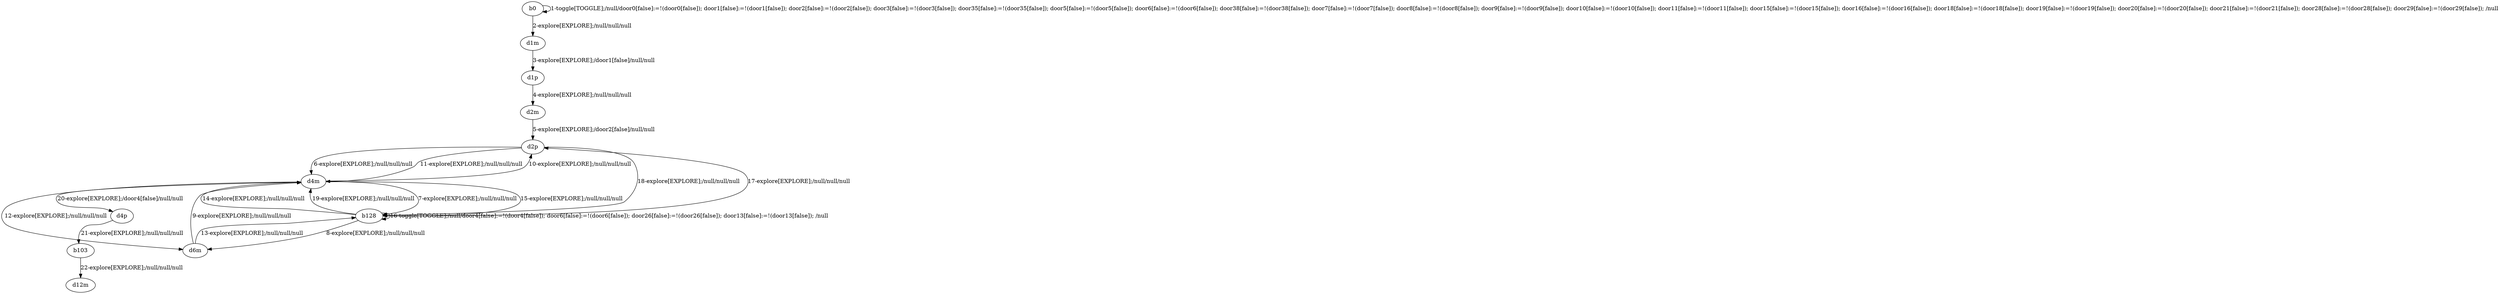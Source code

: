 # Total number of goals covered by this test: 2
# b103 --> d12m
# d4p --> b103

digraph g {
"b0" -> "b0" [label = "1-toggle[TOGGLE];/null/door0[false]:=!(door0[false]); door1[false]:=!(door1[false]); door2[false]:=!(door2[false]); door3[false]:=!(door3[false]); door35[false]:=!(door35[false]); door5[false]:=!(door5[false]); door6[false]:=!(door6[false]); door38[false]:=!(door38[false]); door7[false]:=!(door7[false]); door8[false]:=!(door8[false]); door9[false]:=!(door9[false]); door10[false]:=!(door10[false]); door11[false]:=!(door11[false]); door15[false]:=!(door15[false]); door16[false]:=!(door16[false]); door18[false]:=!(door18[false]); door19[false]:=!(door19[false]); door20[false]:=!(door20[false]); door21[false]:=!(door21[false]); door28[false]:=!(door28[false]); door29[false]:=!(door29[false]); /null"];
"b0" -> "d1m" [label = "2-explore[EXPLORE];/null/null/null"];
"d1m" -> "d1p" [label = "3-explore[EXPLORE];/door1[false]/null/null"];
"d1p" -> "d2m" [label = "4-explore[EXPLORE];/null/null/null"];
"d2m" -> "d2p" [label = "5-explore[EXPLORE];/door2[false]/null/null"];
"d2p" -> "d4m" [label = "6-explore[EXPLORE];/null/null/null"];
"d4m" -> "b128" [label = "7-explore[EXPLORE];/null/null/null"];
"b128" -> "d6m" [label = "8-explore[EXPLORE];/null/null/null"];
"d6m" -> "d4m" [label = "9-explore[EXPLORE];/null/null/null"];
"d4m" -> "d2p" [label = "10-explore[EXPLORE];/null/null/null"];
"d2p" -> "d4m" [label = "11-explore[EXPLORE];/null/null/null"];
"d4m" -> "d6m" [label = "12-explore[EXPLORE];/null/null/null"];
"d6m" -> "b128" [label = "13-explore[EXPLORE];/null/null/null"];
"b128" -> "d4m" [label = "14-explore[EXPLORE];/null/null/null"];
"d4m" -> "b128" [label = "15-explore[EXPLORE];/null/null/null"];
"b128" -> "b128" [label = "16-toggle[TOGGLE];/null/door4[false]:=!(door4[false]); door6[false]:=!(door6[false]); door26[false]:=!(door26[false]); door13[false]:=!(door13[false]); /null"];
"b128" -> "d2p" [label = "17-explore[EXPLORE];/null/null/null"];
"d2p" -> "b128" [label = "18-explore[EXPLORE];/null/null/null"];
"b128" -> "d4m" [label = "19-explore[EXPLORE];/null/null/null"];
"d4m" -> "d4p" [label = "20-explore[EXPLORE];/door4[false]/null/null"];
"d4p" -> "b103" [label = "21-explore[EXPLORE];/null/null/null"];
"b103" -> "d12m" [label = "22-explore[EXPLORE];/null/null/null"];
}